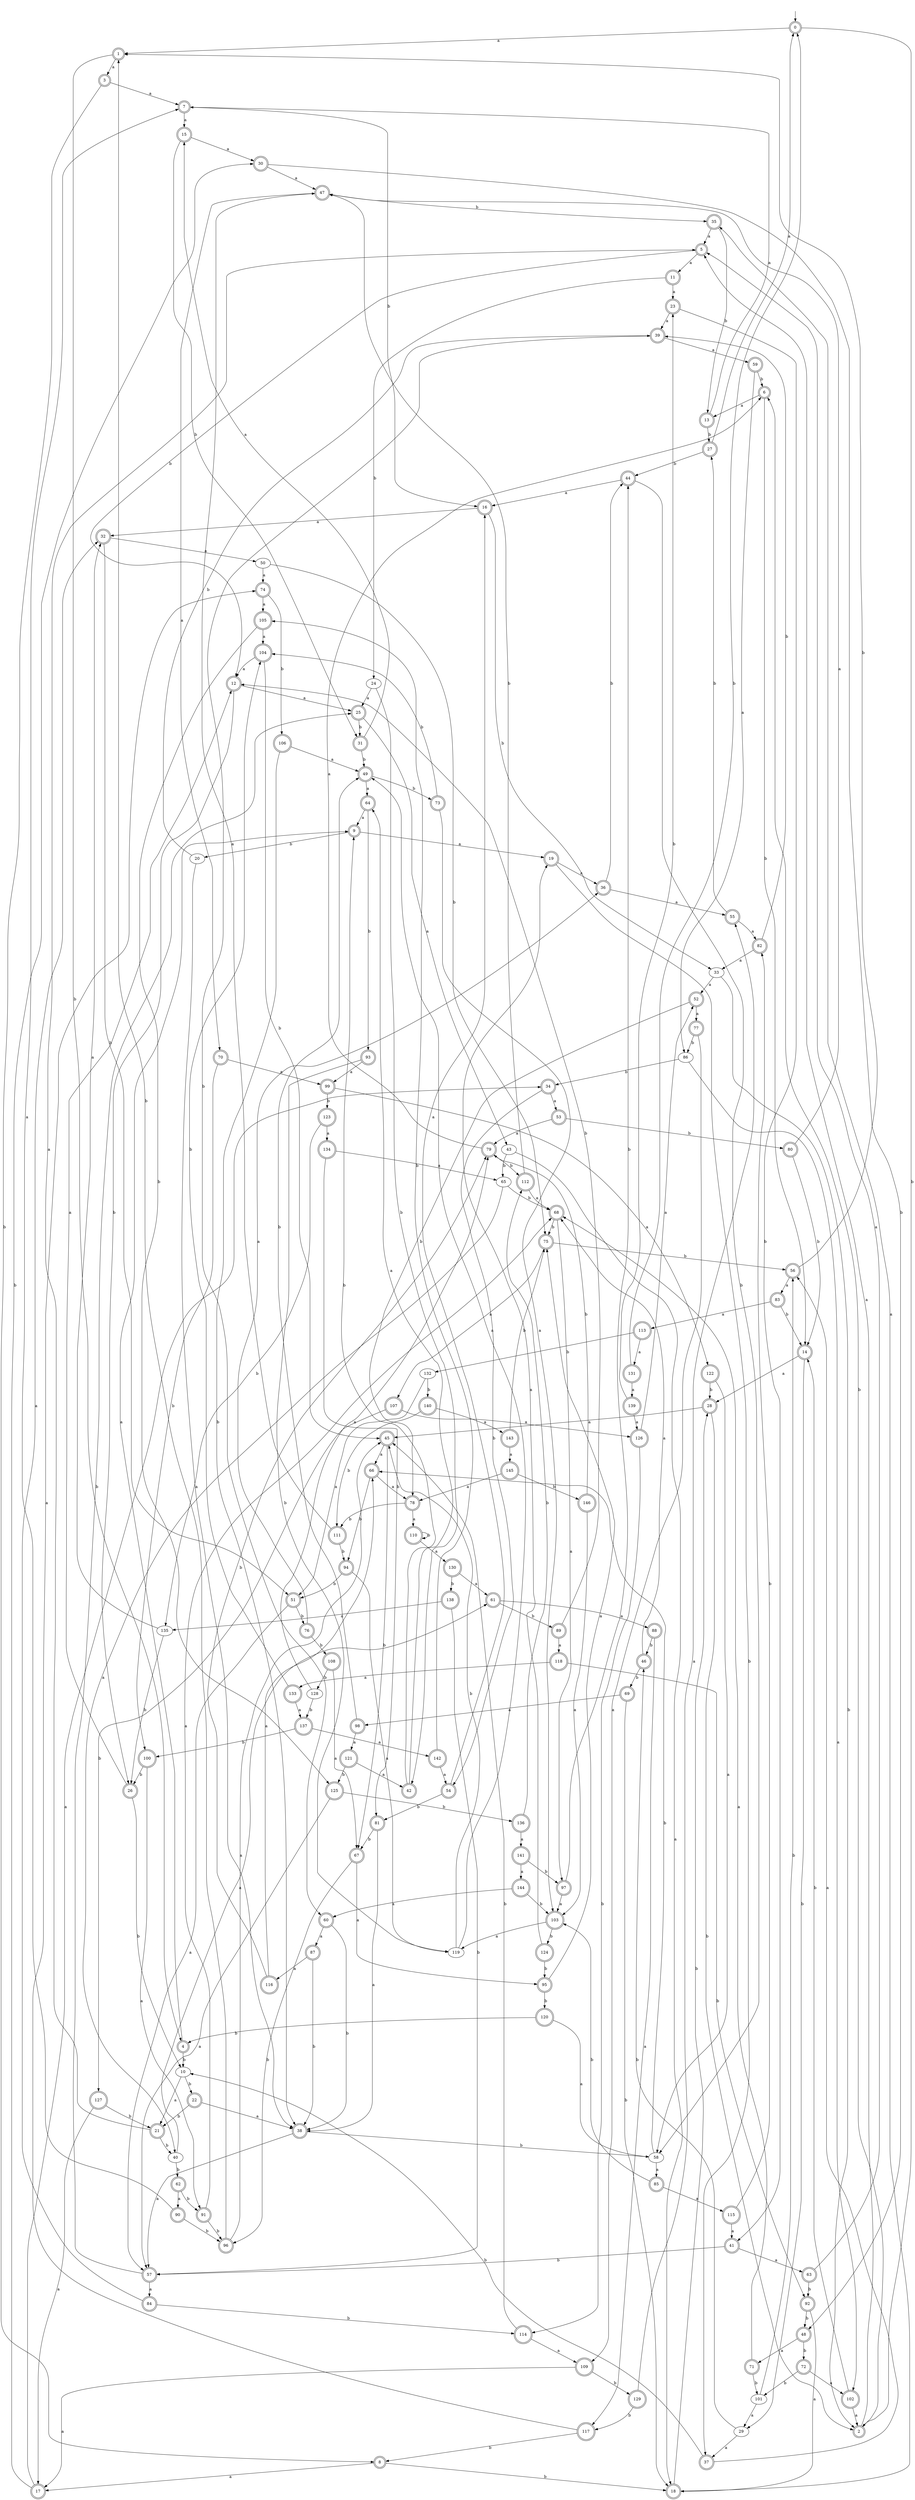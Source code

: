 digraph RandomDFA {
  __start0 [label="", shape=none];
  __start0 -> 0 [label=""];
  0 [shape=circle] [shape=doublecircle]
  0 -> 1 [label="a"]
  0 -> 2 [label="b"]
  1 [shape=doublecircle]
  1 -> 3 [label="a"]
  1 -> 4 [label="b"]
  2 [shape=doublecircle]
  2 -> 5 [label="a"]
  2 -> 6 [label="b"]
  3 [shape=doublecircle]
  3 -> 7 [label="a"]
  3 -> 8 [label="b"]
  4 [shape=doublecircle]
  4 -> 9 [label="a"]
  4 -> 10 [label="b"]
  5 [shape=doublecircle]
  5 -> 11 [label="a"]
  5 -> 12 [label="b"]
  6 [shape=doublecircle]
  6 -> 13 [label="a"]
  6 -> 14 [label="b"]
  7 [shape=doublecircle]
  7 -> 15 [label="a"]
  7 -> 16 [label="b"]
  8 [shape=doublecircle]
  8 -> 17 [label="a"]
  8 -> 18 [label="b"]
  9 [shape=doublecircle]
  9 -> 19 [label="a"]
  9 -> 20 [label="b"]
  10
  10 -> 21 [label="a"]
  10 -> 22 [label="b"]
  11 [shape=doublecircle]
  11 -> 23 [label="a"]
  11 -> 24 [label="b"]
  12 [shape=doublecircle]
  12 -> 25 [label="a"]
  12 -> 26 [label="b"]
  13 [shape=doublecircle]
  13 -> 7 [label="a"]
  13 -> 27 [label="b"]
  14 [shape=doublecircle]
  14 -> 28 [label="a"]
  14 -> 29 [label="b"]
  15 [shape=doublecircle]
  15 -> 30 [label="a"]
  15 -> 31 [label="b"]
  16 [shape=doublecircle]
  16 -> 32 [label="a"]
  16 -> 33 [label="b"]
  17 [shape=doublecircle]
  17 -> 34 [label="a"]
  17 -> 30 [label="b"]
  18 [shape=doublecircle]
  18 -> 35 [label="a"]
  18 -> 28 [label="b"]
  19 [shape=doublecircle]
  19 -> 36 [label="a"]
  19 -> 37 [label="b"]
  20
  20 -> 38 [label="a"]
  20 -> 39 [label="b"]
  21 [shape=doublecircle]
  21 -> 5 [label="a"]
  21 -> 40 [label="b"]
  22 [shape=doublecircle]
  22 -> 38 [label="a"]
  22 -> 21 [label="b"]
  23 [shape=doublecircle]
  23 -> 39 [label="a"]
  23 -> 41 [label="b"]
  24
  24 -> 25 [label="a"]
  24 -> 42 [label="b"]
  25 [shape=doublecircle]
  25 -> 43 [label="a"]
  25 -> 31 [label="b"]
  26 [shape=doublecircle]
  26 -> 12 [label="a"]
  26 -> 10 [label="b"]
  27 [shape=doublecircle]
  27 -> 0 [label="a"]
  27 -> 44 [label="b"]
  28 [shape=doublecircle]
  28 -> 45 [label="a"]
  28 -> 2 [label="b"]
  29
  29 -> 37 [label="a"]
  29 -> 46 [label="b"]
  30 [shape=doublecircle]
  30 -> 47 [label="a"]
  30 -> 48 [label="b"]
  31 [shape=doublecircle]
  31 -> 15 [label="a"]
  31 -> 49 [label="b"]
  32 [shape=doublecircle]
  32 -> 50 [label="a"]
  32 -> 51 [label="b"]
  33
  33 -> 52 [label="a"]
  33 -> 2 [label="b"]
  34 [shape=doublecircle]
  34 -> 53 [label="a"]
  34 -> 54 [label="b"]
  35 [shape=doublecircle]
  35 -> 5 [label="a"]
  35 -> 13 [label="b"]
  36 [shape=doublecircle]
  36 -> 55 [label="a"]
  36 -> 44 [label="b"]
  37 [shape=doublecircle]
  37 -> 56 [label="a"]
  37 -> 10 [label="b"]
  38 [shape=doublecircle]
  38 -> 57 [label="a"]
  38 -> 58 [label="b"]
  39 [shape=doublecircle]
  39 -> 59 [label="a"]
  39 -> 60 [label="b"]
  40
  40 -> 61 [label="a"]
  40 -> 62 [label="b"]
  41 [shape=doublecircle]
  41 -> 63 [label="a"]
  41 -> 57 [label="b"]
  42 [shape=doublecircle]
  42 -> 64 [label="a"]
  42 -> 9 [label="b"]
  43
  43 -> 18 [label="a"]
  43 -> 65 [label="b"]
  44 [shape=doublecircle]
  44 -> 16 [label="a"]
  44 -> 58 [label="b"]
  45 [shape=doublecircle]
  45 -> 66 [label="a"]
  45 -> 67 [label="b"]
  46 [shape=doublecircle]
  46 -> 68 [label="a"]
  46 -> 69 [label="b"]
  47 [shape=doublecircle]
  47 -> 70 [label="a"]
  47 -> 35 [label="b"]
  48 [shape=doublecircle]
  48 -> 71 [label="a"]
  48 -> 72 [label="b"]
  49 [shape=doublecircle]
  49 -> 64 [label="a"]
  49 -> 73 [label="b"]
  50
  50 -> 74 [label="a"]
  50 -> 75 [label="b"]
  51 [shape=doublecircle]
  51 -> 57 [label="a"]
  51 -> 76 [label="b"]
  52 [shape=doublecircle]
  52 -> 77 [label="a"]
  52 -> 78 [label="b"]
  53 [shape=doublecircle]
  53 -> 79 [label="a"]
  53 -> 80 [label="b"]
  54 [shape=doublecircle]
  54 -> 16 [label="a"]
  54 -> 81 [label="b"]
  55 [shape=doublecircle]
  55 -> 82 [label="a"]
  55 -> 27 [label="b"]
  56 [shape=doublecircle]
  56 -> 83 [label="a"]
  56 -> 1 [label="b"]
  57 [shape=doublecircle]
  57 -> 84 [label="a"]
  57 -> 25 [label="b"]
  58
  58 -> 85 [label="a"]
  58 -> 66 [label="b"]
  59 [shape=doublecircle]
  59 -> 86 [label="a"]
  59 -> 6 [label="b"]
  60 [shape=doublecircle]
  60 -> 87 [label="a"]
  60 -> 38 [label="b"]
  61 [shape=doublecircle]
  61 -> 88 [label="a"]
  61 -> 89 [label="b"]
  62 [shape=doublecircle]
  62 -> 90 [label="a"]
  62 -> 91 [label="b"]
  63 [shape=doublecircle]
  63 -> 5 [label="a"]
  63 -> 92 [label="b"]
  64 [shape=doublecircle]
  64 -> 9 [label="a"]
  64 -> 93 [label="b"]
  65
  65 -> 40 [label="a"]
  65 -> 68 [label="b"]
  66 [shape=doublecircle]
  66 -> 78 [label="a"]
  66 -> 94 [label="b"]
  67 [shape=doublecircle]
  67 -> 95 [label="a"]
  67 -> 96 [label="b"]
  68 [shape=doublecircle]
  68 -> 97 [label="a"]
  68 -> 75 [label="b"]
  69 [shape=doublecircle]
  69 -> 98 [label="a"]
  69 -> 18 [label="b"]
  70 [shape=doublecircle]
  70 -> 99 [label="a"]
  70 -> 100 [label="b"]
  71 [shape=doublecircle]
  71 -> 68 [label="a"]
  71 -> 101 [label="b"]
  72 [shape=doublecircle]
  72 -> 102 [label="a"]
  72 -> 101 [label="b"]
  73 [shape=doublecircle]
  73 -> 103 [label="a"]
  73 -> 104 [label="b"]
  74 [shape=doublecircle]
  74 -> 105 [label="a"]
  74 -> 106 [label="b"]
  75 [shape=doublecircle]
  75 -> 107 [label="a"]
  75 -> 56 [label="b"]
  76 [shape=doublecircle]
  76 -> 36 [label="a"]
  76 -> 108 [label="b"]
  77 [shape=doublecircle]
  77 -> 109 [label="a"]
  77 -> 86 [label="b"]
  78 [shape=doublecircle]
  78 -> 110 [label="a"]
  78 -> 111 [label="b"]
  79 [shape=doublecircle]
  79 -> 6 [label="a"]
  79 -> 112 [label="b"]
  80 [shape=doublecircle]
  80 -> 47 [label="a"]
  80 -> 14 [label="b"]
  81 [shape=doublecircle]
  81 -> 38 [label="a"]
  81 -> 67 [label="b"]
  82 [shape=doublecircle]
  82 -> 33 [label="a"]
  82 -> 39 [label="b"]
  83 [shape=doublecircle]
  83 -> 113 [label="a"]
  83 -> 14 [label="b"]
  84 [shape=doublecircle]
  84 -> 32 [label="a"]
  84 -> 114 [label="b"]
  85 [shape=doublecircle]
  85 -> 115 [label="a"]
  85 -> 103 [label="b"]
  86
  86 -> 102 [label="a"]
  86 -> 34 [label="b"]
  87 [shape=doublecircle]
  87 -> 116 [label="a"]
  87 -> 38 [label="b"]
  88 [shape=doublecircle]
  88 -> 117 [label="a"]
  88 -> 46 [label="b"]
  89 [shape=doublecircle]
  89 -> 118 [label="a"]
  89 -> 12 [label="b"]
  90 [shape=doublecircle]
  90 -> 7 [label="a"]
  90 -> 96 [label="b"]
  91 [shape=doublecircle]
  91 -> 68 [label="a"]
  91 -> 96 [label="b"]
  92 [shape=doublecircle]
  92 -> 18 [label="a"]
  92 -> 48 [label="b"]
  93 [shape=doublecircle]
  93 -> 99 [label="a"]
  93 -> 119 [label="b"]
  94 [shape=doublecircle]
  94 -> 119 [label="a"]
  94 -> 51 [label="b"]
  95 [shape=doublecircle]
  95 -> 75 [label="a"]
  95 -> 120 [label="b"]
  96 [shape=doublecircle]
  96 -> 45 [label="a"]
  96 -> 1 [label="b"]
  97 [shape=doublecircle]
  97 -> 103 [label="a"]
  97 -> 44 [label="b"]
  98 [shape=doublecircle]
  98 -> 121 [label="a"]
  98 -> 49 [label="b"]
  99 [shape=doublecircle]
  99 -> 122 [label="a"]
  99 -> 123 [label="b"]
  100 [shape=doublecircle]
  100 -> 91 [label="a"]
  100 -> 26 [label="b"]
  101
  101 -> 29 [label="a"]
  101 -> 56 [label="b"]
  102 [shape=doublecircle]
  102 -> 2 [label="a"]
  102 -> 14 [label="b"]
  103 [shape=doublecircle]
  103 -> 119 [label="a"]
  103 -> 124 [label="b"]
  104 [shape=doublecircle]
  104 -> 12 [label="a"]
  104 -> 45 [label="b"]
  105 [shape=doublecircle]
  105 -> 104 [label="a"]
  105 -> 125 [label="b"]
  106 [shape=doublecircle]
  106 -> 49 [label="a"]
  106 -> 38 [label="b"]
  107 [shape=doublecircle]
  107 -> 126 [label="a"]
  107 -> 127 [label="b"]
  108 [shape=doublecircle]
  108 -> 67 [label="a"]
  108 -> 128 [label="b"]
  109 [shape=doublecircle]
  109 -> 17 [label="a"]
  109 -> 129 [label="b"]
  110 [shape=doublecircle]
  110 -> 130 [label="a"]
  110 -> 110 [label="b"]
  111 [shape=doublecircle]
  111 -> 47 [label="a"]
  111 -> 94 [label="b"]
  112 [shape=doublecircle]
  112 -> 68 [label="a"]
  112 -> 47 [label="b"]
  113 [shape=doublecircle]
  113 -> 131 [label="a"]
  113 -> 132 [label="b"]
  114 [shape=doublecircle]
  114 -> 109 [label="a"]
  114 -> 45 [label="b"]
  115 [shape=doublecircle]
  115 -> 41 [label="a"]
  115 -> 82 [label="b"]
  116 [shape=doublecircle]
  116 -> 66 [label="a"]
  116 -> 79 [label="b"]
  117 [shape=doublecircle]
  117 -> 74 [label="a"]
  117 -> 8 [label="b"]
  118 [shape=doublecircle]
  118 -> 133 [label="a"]
  118 -> 92 [label="b"]
  119
  119 -> 49 [label="a"]
  119 -> 45 [label="b"]
  120 [shape=doublecircle]
  120 -> 58 [label="a"]
  120 -> 4 [label="b"]
  121 [shape=doublecircle]
  121 -> 42 [label="a"]
  121 -> 125 [label="b"]
  122 [shape=doublecircle]
  122 -> 58 [label="a"]
  122 -> 28 [label="b"]
  123 [shape=doublecircle]
  123 -> 134 [label="a"]
  123 -> 135 [label="b"]
  124 [shape=doublecircle]
  124 -> 19 [label="a"]
  124 -> 95 [label="b"]
  125 [shape=doublecircle]
  125 -> 57 [label="a"]
  125 -> 136 [label="b"]
  126 [shape=doublecircle]
  126 -> 52 [label="a"]
  126 -> 114 [label="b"]
  127 [shape=doublecircle]
  127 -> 17 [label="a"]
  127 -> 21 [label="b"]
  128
  128 -> 79 [label="a"]
  128 -> 137 [label="b"]
  129 [shape=doublecircle]
  129 -> 55 [label="a"]
  129 -> 117 [label="b"]
  130 [shape=doublecircle]
  130 -> 61 [label="a"]
  130 -> 138 [label="b"]
  131 [shape=doublecircle]
  131 -> 139 [label="a"]
  131 -> 0 [label="b"]
  132
  132 -> 51 [label="a"]
  132 -> 140 [label="b"]
  133 [shape=doublecircle]
  133 -> 137 [label="a"]
  133 -> 104 [label="b"]
  134 [shape=doublecircle]
  134 -> 65 [label="a"]
  134 -> 81 [label="b"]
  135
  135 -> 32 [label="a"]
  135 -> 26 [label="b"]
  136 [shape=doublecircle]
  136 -> 141 [label="a"]
  136 -> 112 [label="b"]
  137 [shape=doublecircle]
  137 -> 142 [label="a"]
  137 -> 100 [label="b"]
  138 [shape=doublecircle]
  138 -> 135 [label="a"]
  138 -> 57 [label="b"]
  139 [shape=doublecircle]
  139 -> 126 [label="a"]
  139 -> 23 [label="b"]
  140 [shape=doublecircle]
  140 -> 143 [label="a"]
  140 -> 111 [label="b"]
  141 [shape=doublecircle]
  141 -> 144 [label="a"]
  141 -> 97 [label="b"]
  142 [shape=doublecircle]
  142 -> 54 [label="a"]
  142 -> 105 [label="b"]
  143 [shape=doublecircle]
  143 -> 145 [label="a"]
  143 -> 75 [label="b"]
  144 [shape=doublecircle]
  144 -> 60 [label="a"]
  144 -> 103 [label="b"]
  145 [shape=doublecircle]
  145 -> 78 [label="a"]
  145 -> 146 [label="b"]
  146 [shape=doublecircle]
  146 -> 103 [label="a"]
  146 -> 79 [label="b"]
}

